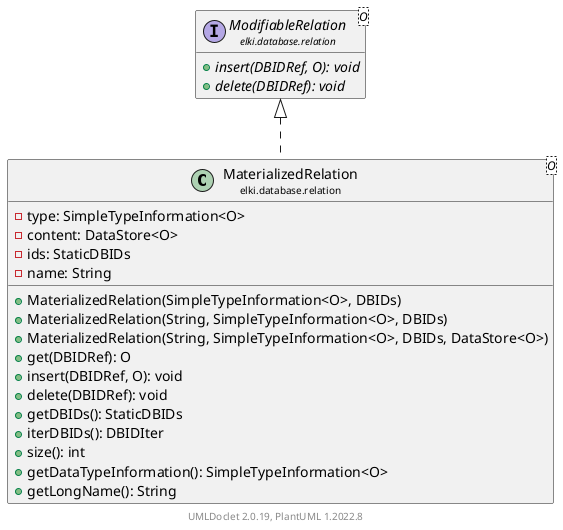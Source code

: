 @startuml
    remove .*\.(Instance|Par|Parameterizer|Factory)$
    set namespaceSeparator none
    hide empty fields
    hide empty methods

    class "<size:14>MaterializedRelation\n<size:10>elki.database.relation" as elki.database.relation.MaterializedRelation<O> [[MaterializedRelation.html]] {
        -type: SimpleTypeInformation<O>
        -content: DataStore<O>
        -ids: StaticDBIDs
        -name: String
        +MaterializedRelation(SimpleTypeInformation<O>, DBIDs)
        +MaterializedRelation(String, SimpleTypeInformation<O>, DBIDs)
        +MaterializedRelation(String, SimpleTypeInformation<O>, DBIDs, DataStore<O>)
        +get(DBIDRef): O
        +insert(DBIDRef, O): void
        +delete(DBIDRef): void
        +getDBIDs(): StaticDBIDs
        +iterDBIDs(): DBIDIter
        +size(): int
        +getDataTypeInformation(): SimpleTypeInformation<O>
        +getLongName(): String
    }

    interface "<size:14>ModifiableRelation\n<size:10>elki.database.relation" as elki.database.relation.ModifiableRelation<O> [[ModifiableRelation.html]] {
        {abstract} +insert(DBIDRef, O): void
        {abstract} +delete(DBIDRef): void
    }

    elki.database.relation.ModifiableRelation <|.. elki.database.relation.MaterializedRelation

    center footer UMLDoclet 2.0.19, PlantUML 1.2022.8
@enduml
